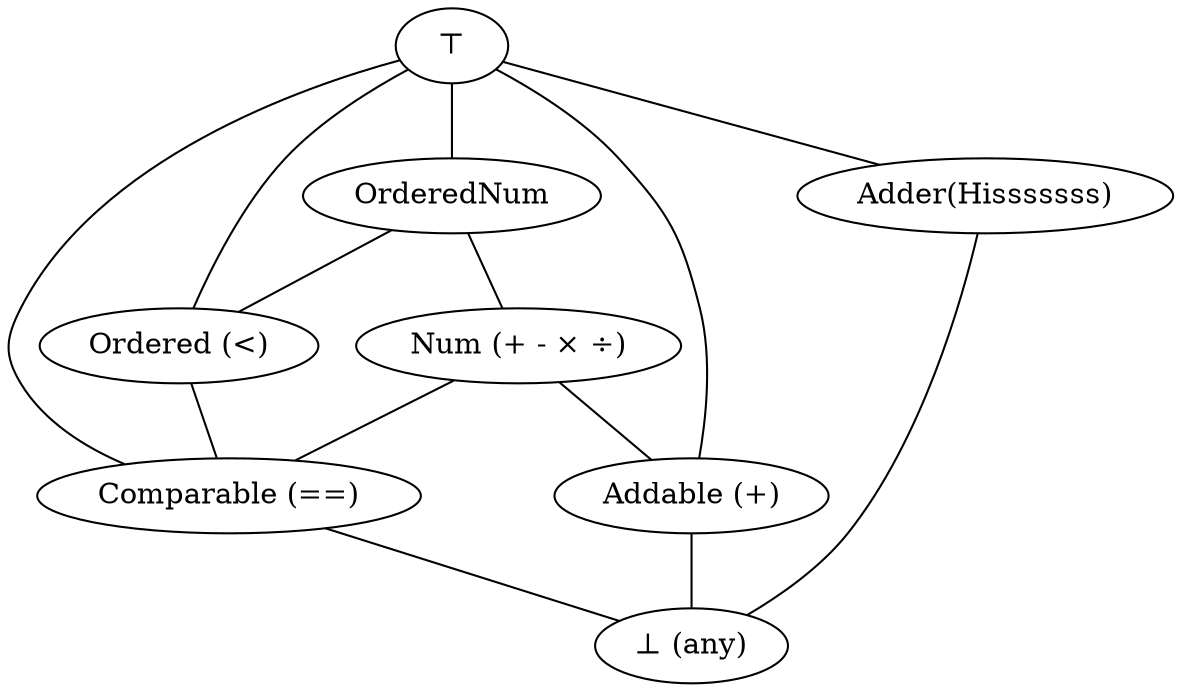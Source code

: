 graph {
    rankdir=BT;
    Bot -- Comparable
    Bot -- Addable
    Bot -- Adder
    Comparable -- Num
    Comparable -- Ordered
    Addable -- Num
    Ordered -- OrderedNum
    Num -- OrderedNum
    Addable -- Top
    Adder -- Top
    Comparable -- Top
    Ordered -- Top
    OrderedNum -- Top

    Bot[label="⊥ (any)"]
    Comparable[label="Comparable (==)"]
    Addable[label="Addable (+)"]
    Adder[label="Adder(Hisssssss)"]
    Num[label="Num (+ - × ÷)"]
    Ordered[label="Ordered (<)"]
    Top[label="⊤"]
}
